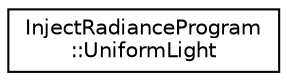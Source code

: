 digraph "Graphical Class Hierarchy"
{
 // INTERACTIVE_SVG=YES
 // LATEX_PDF_SIZE
  edge [fontname="Helvetica",fontsize="10",labelfontname="Helvetica",labelfontsize="10"];
  node [fontname="Helvetica",fontsize="10",shape=record];
  rankdir="LR";
  Node0 [label="InjectRadianceProgram\l::UniformLight",height=0.2,width=0.4,color="black", fillcolor="white", style="filled",URL="$struct_inject_radiance_program_1_1_uniform_light.html",tooltip=" "];
}
